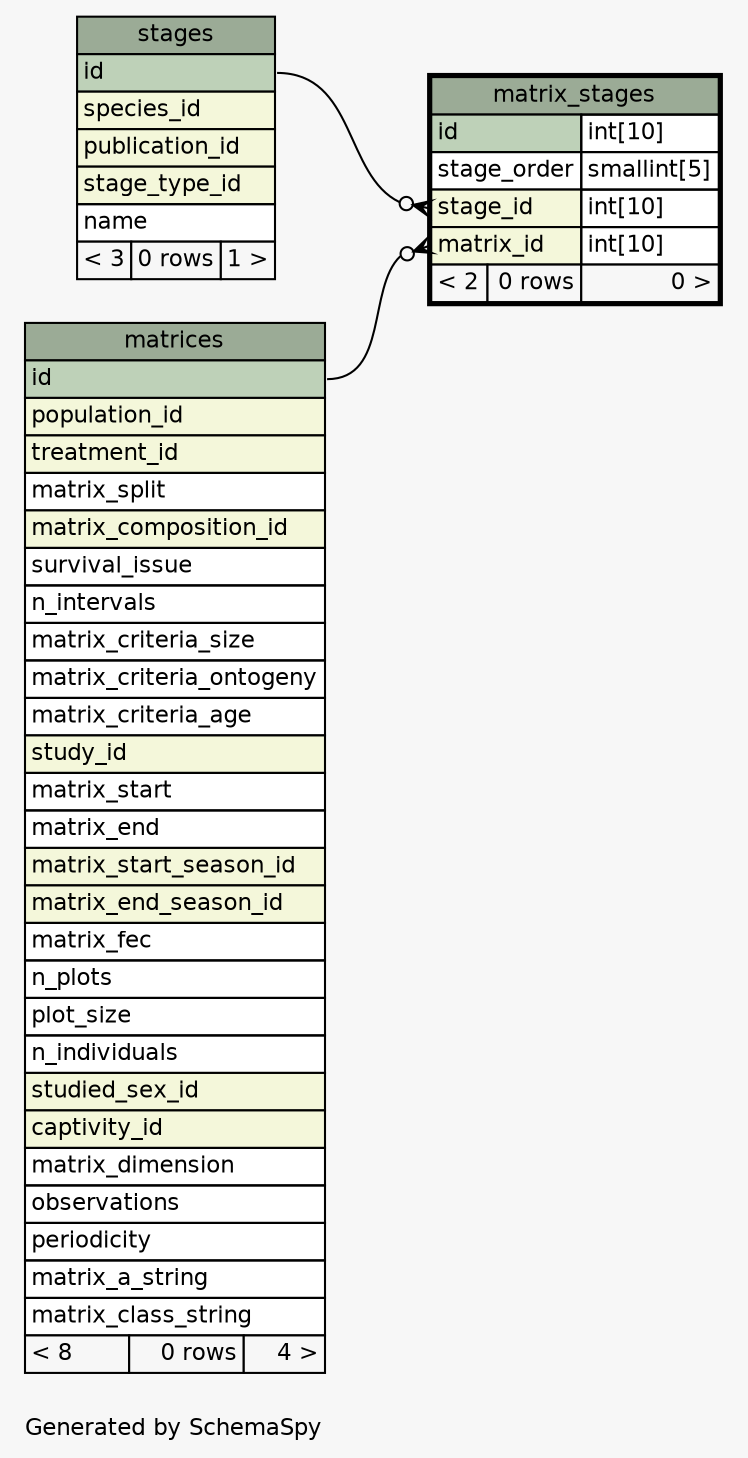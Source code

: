 // dot 2.38.0 on Mac OS X 10.11.1
// SchemaSpy rev 590
digraph "oneDegreeRelationshipsDiagram" {
  graph [
    rankdir="RL"
    bgcolor="#f7f7f7"
    label="\nGenerated by SchemaSpy"
    labeljust="l"
    nodesep="0.18"
    ranksep="0.46"
    fontname="Helvetica"
    fontsize="11"
  ];
  node [
    fontname="Helvetica"
    fontsize="11"
    shape="plaintext"
  ];
  edge [
    arrowsize="0.8"
  ];
  "matrix_stages":"matrix_id":w -> "matrices":"id":e [arrowhead=none dir=back arrowtail=crowodot];
  "matrix_stages":"stage_id":w -> "stages":"id":e [arrowhead=none dir=back arrowtail=crowodot];
  "matrices" [
    label=<
    <TABLE BORDER="0" CELLBORDER="1" CELLSPACING="0" BGCOLOR="#ffffff">
      <TR><TD COLSPAN="3" BGCOLOR="#9bab96" ALIGN="CENTER">matrices</TD></TR>
      <TR><TD PORT="id" COLSPAN="3" BGCOLOR="#bed1b8" ALIGN="LEFT">id</TD></TR>
      <TR><TD PORT="population_id" COLSPAN="3" BGCOLOR="#f4f7da" ALIGN="LEFT">population_id</TD></TR>
      <TR><TD PORT="treatment_id" COLSPAN="3" BGCOLOR="#f4f7da" ALIGN="LEFT">treatment_id</TD></TR>
      <TR><TD PORT="matrix_split" COLSPAN="3" ALIGN="LEFT">matrix_split</TD></TR>
      <TR><TD PORT="matrix_composition_id" COLSPAN="3" BGCOLOR="#f4f7da" ALIGN="LEFT">matrix_composition_id</TD></TR>
      <TR><TD PORT="survival_issue" COLSPAN="3" ALIGN="LEFT">survival_issue</TD></TR>
      <TR><TD PORT="n_intervals" COLSPAN="3" ALIGN="LEFT">n_intervals</TD></TR>
      <TR><TD PORT="matrix_criteria_size" COLSPAN="3" ALIGN="LEFT">matrix_criteria_size</TD></TR>
      <TR><TD PORT="matrix_criteria_ontogeny" COLSPAN="3" ALIGN="LEFT">matrix_criteria_ontogeny</TD></TR>
      <TR><TD PORT="matrix_criteria_age" COLSPAN="3" ALIGN="LEFT">matrix_criteria_age</TD></TR>
      <TR><TD PORT="study_id" COLSPAN="3" BGCOLOR="#f4f7da" ALIGN="LEFT">study_id</TD></TR>
      <TR><TD PORT="matrix_start" COLSPAN="3" ALIGN="LEFT">matrix_start</TD></TR>
      <TR><TD PORT="matrix_end" COLSPAN="3" ALIGN="LEFT">matrix_end</TD></TR>
      <TR><TD PORT="matrix_start_season_id" COLSPAN="3" BGCOLOR="#f4f7da" ALIGN="LEFT">matrix_start_season_id</TD></TR>
      <TR><TD PORT="matrix_end_season_id" COLSPAN="3" BGCOLOR="#f4f7da" ALIGN="LEFT">matrix_end_season_id</TD></TR>
      <TR><TD PORT="matrix_fec" COLSPAN="3" ALIGN="LEFT">matrix_fec</TD></TR>
      <TR><TD PORT="n_plots" COLSPAN="3" ALIGN="LEFT">n_plots</TD></TR>
      <TR><TD PORT="plot_size" COLSPAN="3" ALIGN="LEFT">plot_size</TD></TR>
      <TR><TD PORT="n_individuals" COLSPAN="3" ALIGN="LEFT">n_individuals</TD></TR>
      <TR><TD PORT="studied_sex_id" COLSPAN="3" BGCOLOR="#f4f7da" ALIGN="LEFT">studied_sex_id</TD></TR>
      <TR><TD PORT="captivity_id" COLSPAN="3" BGCOLOR="#f4f7da" ALIGN="LEFT">captivity_id</TD></TR>
      <TR><TD PORT="matrix_dimension" COLSPAN="3" ALIGN="LEFT">matrix_dimension</TD></TR>
      <TR><TD PORT="observations" COLSPAN="3" ALIGN="LEFT">observations</TD></TR>
      <TR><TD PORT="periodicity" COLSPAN="3" ALIGN="LEFT">periodicity</TD></TR>
      <TR><TD PORT="matrix_a_string" COLSPAN="3" ALIGN="LEFT">matrix_a_string</TD></TR>
      <TR><TD PORT="matrix_class_string" COLSPAN="3" ALIGN="LEFT">matrix_class_string</TD></TR>
      <TR><TD ALIGN="LEFT" BGCOLOR="#f7f7f7">&lt; 8</TD><TD ALIGN="RIGHT" BGCOLOR="#f7f7f7">0 rows</TD><TD ALIGN="RIGHT" BGCOLOR="#f7f7f7">4 &gt;</TD></TR>
    </TABLE>>
    URL="matrices.html"
    tooltip="matrices"
  ];
  "matrix_stages" [
    label=<
    <TABLE BORDER="2" CELLBORDER="1" CELLSPACING="0" BGCOLOR="#ffffff">
      <TR><TD COLSPAN="3" BGCOLOR="#9bab96" ALIGN="CENTER">matrix_stages</TD></TR>
      <TR><TD PORT="id" COLSPAN="2" BGCOLOR="#bed1b8" ALIGN="LEFT">id</TD><TD PORT="id.type" ALIGN="LEFT">int[10]</TD></TR>
      <TR><TD PORT="stage_order" COLSPAN="2" ALIGN="LEFT">stage_order</TD><TD PORT="stage_order.type" ALIGN="LEFT">smallint[5]</TD></TR>
      <TR><TD PORT="stage_id" COLSPAN="2" BGCOLOR="#f4f7da" ALIGN="LEFT">stage_id</TD><TD PORT="stage_id.type" ALIGN="LEFT">int[10]</TD></TR>
      <TR><TD PORT="matrix_id" COLSPAN="2" BGCOLOR="#f4f7da" ALIGN="LEFT">matrix_id</TD><TD PORT="matrix_id.type" ALIGN="LEFT">int[10]</TD></TR>
      <TR><TD ALIGN="LEFT" BGCOLOR="#f7f7f7">&lt; 2</TD><TD ALIGN="RIGHT" BGCOLOR="#f7f7f7">0 rows</TD><TD ALIGN="RIGHT" BGCOLOR="#f7f7f7">0 &gt;</TD></TR>
    </TABLE>>
    URL="matrix_stages.html"
    tooltip="matrix_stages"
  ];
  "stages" [
    label=<
    <TABLE BORDER="0" CELLBORDER="1" CELLSPACING="0" BGCOLOR="#ffffff">
      <TR><TD COLSPAN="3" BGCOLOR="#9bab96" ALIGN="CENTER">stages</TD></TR>
      <TR><TD PORT="id" COLSPAN="3" BGCOLOR="#bed1b8" ALIGN="LEFT">id</TD></TR>
      <TR><TD PORT="species_id" COLSPAN="3" BGCOLOR="#f4f7da" ALIGN="LEFT">species_id</TD></TR>
      <TR><TD PORT="publication_id" COLSPAN="3" BGCOLOR="#f4f7da" ALIGN="LEFT">publication_id</TD></TR>
      <TR><TD PORT="stage_type_id" COLSPAN="3" BGCOLOR="#f4f7da" ALIGN="LEFT">stage_type_id</TD></TR>
      <TR><TD PORT="name" COLSPAN="3" ALIGN="LEFT">name</TD></TR>
      <TR><TD ALIGN="LEFT" BGCOLOR="#f7f7f7">&lt; 3</TD><TD ALIGN="RIGHT" BGCOLOR="#f7f7f7">0 rows</TD><TD ALIGN="RIGHT" BGCOLOR="#f7f7f7">1 &gt;</TD></TR>
    </TABLE>>
    URL="stages.html"
    tooltip="stages"
  ];
}
